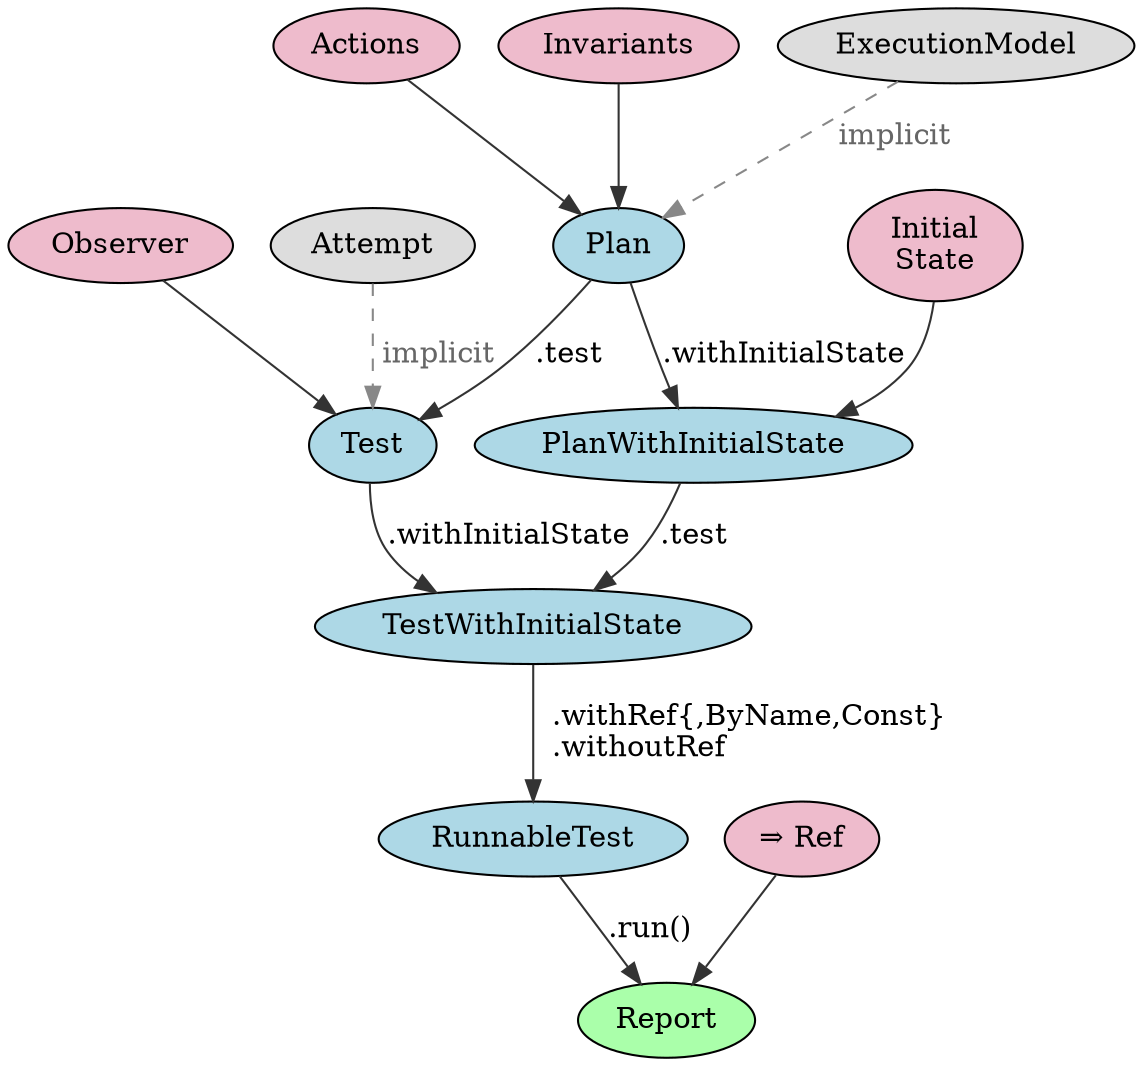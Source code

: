 digraph G {
edge[color="#333333"]

// Provided by user
{ node[style=filled fillcolor="#eebbcc"]
  a [label="Actions"]
  i [label="Invariants"]
  is [label="Initial\nState"]
  o [label="Observer"]
  ref [label="⇒ Ref"]
}

// Nearly always provided automatically
{ node[style=filled fillcolor="#dddddd"]
  r [label="Attempt"]
  em [label="ExecutionModel"]
}


// Aggregation types
{ node[style=filled fillcolor=lightblue]
  plan [label="Plan"]
  planS [label="PlanWithInitialState"]
  test [label="Test"]
  testS [label="TestWithInitialState"]
  testR [label="RunnableTest"]
}

run [label="Report" style=filled fillcolor="#aaffaa"]

{edge[style=dashed color="#888888" fontcolor="#666666" label=" implicit"]
r -> test
em -> plan
}

a,i -> plan
is -> planS
o -> test
plan -> planS [label=".withInitialState"]
plan -> test [label=".test"]
planS -> testS [label=".test"]
test -> testS [label=".withInitialState"]

ref -> run
testS -> testR [label="  .withRef{,ByName,Const}\l  .withoutRef\l"]
testR -> run [label=".run()"]
}
